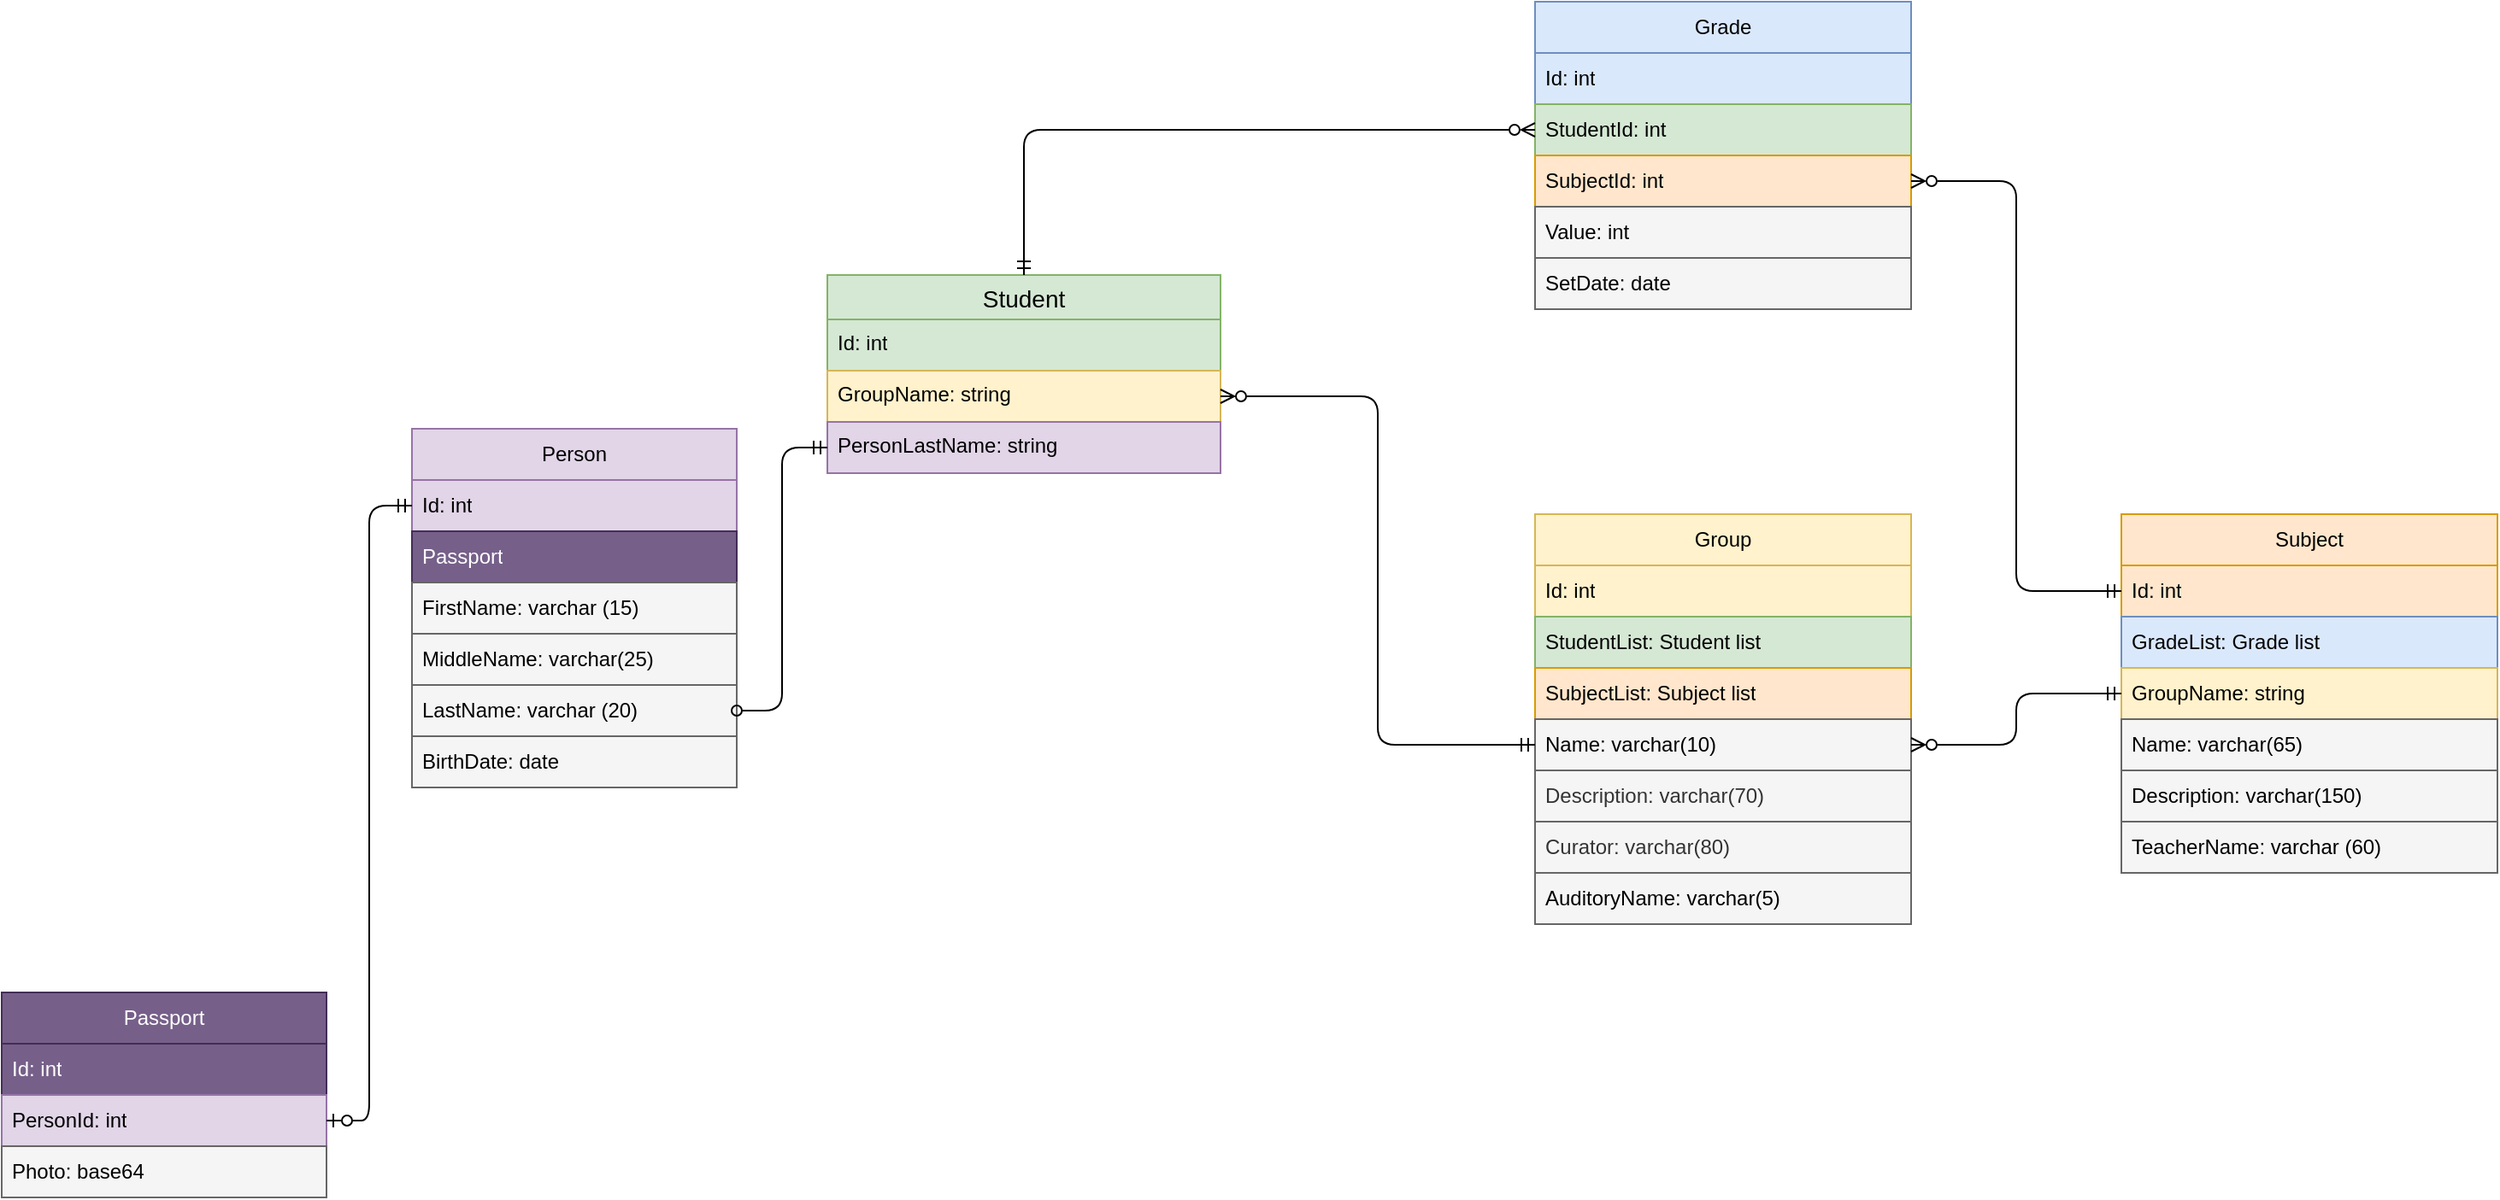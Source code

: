 <mxfile version="24.1.0" type="device">
  <diagram name="Страница — 1" id="HsdKML7Mbun2V900DYTD">
    <mxGraphModel dx="3289" dy="2104" grid="1" gridSize="10" guides="1" tooltips="1" connect="1" arrows="1" fold="1" page="1" pageScale="1" pageWidth="827" pageHeight="1169" math="0" shadow="0">
      <root>
        <mxCell id="0" />
        <mxCell id="1" parent="0" />
        <mxCell id="cB9pgYuhL3QeFEZIP5lz-66" value="Student" style="swimlane;fontStyle=0;childLayout=stackLayout;horizontal=1;startSize=26;horizontalStack=0;resizeParent=1;resizeParentMax=0;resizeLast=0;collapsible=1;marginBottom=0;align=center;fontSize=14;fillColor=#d5e8d4;strokeColor=#82b366;" parent="1" vertex="1">
          <mxGeometry x="-827" y="-50" width="230" height="116" as="geometry" />
        </mxCell>
        <mxCell id="cB9pgYuhL3QeFEZIP5lz-67" value="Id: int" style="text;strokeColor=#82b366;fillColor=#d5e8d4;spacingLeft=4;spacingRight=4;overflow=hidden;rotatable=0;points=[[0,0.5],[1,0.5]];portConstraint=eastwest;fontSize=12;whiteSpace=wrap;html=1;" parent="cB9pgYuhL3QeFEZIP5lz-66" vertex="1">
          <mxGeometry y="26" width="230" height="30" as="geometry" />
        </mxCell>
        <mxCell id="cB9pgYuhL3QeFEZIP5lz-69" value="GroupName: string" style="text;strokeColor=#d6b656;fillColor=#fff2cc;spacingLeft=4;spacingRight=4;overflow=hidden;rotatable=0;points=[[0,0.5],[1,0.5]];portConstraint=eastwest;fontSize=12;whiteSpace=wrap;html=1;" parent="cB9pgYuhL3QeFEZIP5lz-66" vertex="1">
          <mxGeometry y="56" width="230" height="30" as="geometry" />
        </mxCell>
        <mxCell id="cB9pgYuhL3QeFEZIP5lz-68" value="PersonLastName: string" style="text;strokeColor=#9673a6;fillColor=#e1d5e7;spacingLeft=4;spacingRight=4;overflow=hidden;rotatable=0;points=[[0,0.5],[1,0.5]];portConstraint=eastwest;fontSize=12;whiteSpace=wrap;html=1;" parent="cB9pgYuhL3QeFEZIP5lz-66" vertex="1">
          <mxGeometry y="86" width="230" height="30" as="geometry" />
        </mxCell>
        <mxCell id="cB9pgYuhL3QeFEZIP5lz-74" value="Person" style="swimlane;fontStyle=0;childLayout=stackLayout;horizontal=1;startSize=30;horizontalStack=0;resizeParent=1;resizeParentMax=0;resizeLast=0;collapsible=1;marginBottom=0;whiteSpace=wrap;html=1;fillColor=#e1d5e7;strokeColor=#9673a6;" parent="1" vertex="1">
          <mxGeometry x="-1070" y="40" width="190" height="210" as="geometry" />
        </mxCell>
        <mxCell id="cB9pgYuhL3QeFEZIP5lz-75" value="Id: int" style="text;strokeColor=#9673a6;fillColor=#e1d5e7;align=left;verticalAlign=middle;spacingLeft=4;spacingRight=4;overflow=hidden;points=[[0,0.5],[1,0.5]];portConstraint=eastwest;rotatable=0;whiteSpace=wrap;html=1;" parent="cB9pgYuhL3QeFEZIP5lz-74" vertex="1">
          <mxGeometry y="30" width="190" height="30" as="geometry" />
        </mxCell>
        <mxCell id="cB9pgYuhL3QeFEZIP5lz-80" value="Passport" style="text;strokeColor=#432D57;fillColor=#76608a;align=left;verticalAlign=middle;spacingLeft=4;spacingRight=4;overflow=hidden;points=[[0,0.5],[1,0.5]];portConstraint=eastwest;rotatable=0;whiteSpace=wrap;html=1;fontColor=#ffffff;" parent="cB9pgYuhL3QeFEZIP5lz-74" vertex="1">
          <mxGeometry y="60" width="190" height="30" as="geometry" />
        </mxCell>
        <mxCell id="cB9pgYuhL3QeFEZIP5lz-76" value="FirstName: varchar (15)" style="text;strokeColor=#666666;fillColor=#f5f5f5;align=left;verticalAlign=middle;spacingLeft=4;spacingRight=4;overflow=hidden;points=[[0,0.5],[1,0.5]];portConstraint=eastwest;rotatable=0;whiteSpace=wrap;html=1;fontColor=#000000;" parent="cB9pgYuhL3QeFEZIP5lz-74" vertex="1">
          <mxGeometry y="90" width="190" height="30" as="geometry" />
        </mxCell>
        <mxCell id="cB9pgYuhL3QeFEZIP5lz-77" value="MiddleName: varchar(25)" style="text;strokeColor=#666666;fillColor=#f5f5f5;align=left;verticalAlign=middle;spacingLeft=4;spacingRight=4;overflow=hidden;points=[[0,0.5],[1,0.5]];portConstraint=eastwest;rotatable=0;whiteSpace=wrap;html=1;fontColor=#000000;" parent="cB9pgYuhL3QeFEZIP5lz-74" vertex="1">
          <mxGeometry y="120" width="190" height="30" as="geometry" />
        </mxCell>
        <mxCell id="cB9pgYuhL3QeFEZIP5lz-78" value="LastName: varchar (20)" style="text;strokeColor=#666666;fillColor=#f5f5f5;align=left;verticalAlign=middle;spacingLeft=4;spacingRight=4;overflow=hidden;points=[[0,0.5],[1,0.5]];portConstraint=eastwest;rotatable=0;whiteSpace=wrap;html=1;fontColor=#000000;" parent="cB9pgYuhL3QeFEZIP5lz-74" vertex="1">
          <mxGeometry y="150" width="190" height="30" as="geometry" />
        </mxCell>
        <mxCell id="cB9pgYuhL3QeFEZIP5lz-79" value="BirthDate: date" style="text;strokeColor=#666666;fillColor=#f5f5f5;align=left;verticalAlign=middle;spacingLeft=4;spacingRight=4;overflow=hidden;points=[[0,0.5],[1,0.5]];portConstraint=eastwest;rotatable=0;whiteSpace=wrap;html=1;fontColor=#000000;" parent="cB9pgYuhL3QeFEZIP5lz-74" vertex="1">
          <mxGeometry y="180" width="190" height="30" as="geometry" />
        </mxCell>
        <mxCell id="cB9pgYuhL3QeFEZIP5lz-82" value="Passport" style="swimlane;fontStyle=0;childLayout=stackLayout;horizontal=1;startSize=30;horizontalStack=0;resizeParent=1;resizeParentMax=0;resizeLast=0;collapsible=1;marginBottom=0;whiteSpace=wrap;html=1;fillColor=#76608a;strokeColor=#432D57;fontColor=#ffffff;" parent="1" vertex="1">
          <mxGeometry x="-1310" y="370" width="190" height="120" as="geometry" />
        </mxCell>
        <mxCell id="PocqLjypSg9l0Ng_ndvA-4" value="Id: int" style="text;strokeColor=#432D57;fillColor=#76608a;align=left;verticalAlign=middle;spacingLeft=4;spacingRight=4;overflow=hidden;points=[[0,0.5],[1,0.5]];portConstraint=eastwest;rotatable=0;whiteSpace=wrap;html=1;fontColor=#ffffff;" vertex="1" parent="cB9pgYuhL3QeFEZIP5lz-82">
          <mxGeometry y="30" width="190" height="30" as="geometry" />
        </mxCell>
        <mxCell id="cB9pgYuhL3QeFEZIP5lz-83" value="PersonId: int" style="text;strokeColor=#9673a6;fillColor=#e1d5e7;align=left;verticalAlign=middle;spacingLeft=4;spacingRight=4;overflow=hidden;points=[[0,0.5],[1,0.5]];portConstraint=eastwest;rotatable=0;whiteSpace=wrap;html=1;" parent="cB9pgYuhL3QeFEZIP5lz-82" vertex="1">
          <mxGeometry y="60" width="190" height="30" as="geometry" />
        </mxCell>
        <mxCell id="cB9pgYuhL3QeFEZIP5lz-89" value="Photo: base64" style="text;strokeColor=#666666;fillColor=#f5f5f5;align=left;verticalAlign=middle;spacingLeft=4;spacingRight=4;overflow=hidden;points=[[0,0.5],[1,0.5]];portConstraint=eastwest;rotatable=0;whiteSpace=wrap;html=1;fontColor=#000000;" parent="cB9pgYuhL3QeFEZIP5lz-82" vertex="1">
          <mxGeometry y="90" width="190" height="30" as="geometry" />
        </mxCell>
        <mxCell id="cB9pgYuhL3QeFEZIP5lz-94" style="edgeStyle=orthogonalEdgeStyle;rounded=1;orthogonalLoop=1;jettySize=auto;html=1;curved=0;startArrow=ERmandOne;startFill=0;endArrow=ERzeroToOne;endFill=0;" parent="1" source="cB9pgYuhL3QeFEZIP5lz-75" target="cB9pgYuhL3QeFEZIP5lz-83" edge="1">
          <mxGeometry relative="1" as="geometry" />
        </mxCell>
        <mxCell id="cB9pgYuhL3QeFEZIP5lz-95" value="Group" style="swimlane;fontStyle=0;childLayout=stackLayout;horizontal=1;startSize=30;horizontalStack=0;resizeParent=1;resizeParentMax=0;resizeLast=0;collapsible=1;marginBottom=0;whiteSpace=wrap;html=1;fillColor=#fff2cc;strokeColor=#d6b656;" parent="1" vertex="1">
          <mxGeometry x="-413" y="90" width="220" height="240" as="geometry">
            <mxRectangle x="-430" y="140" width="70" height="30" as="alternateBounds" />
          </mxGeometry>
        </mxCell>
        <mxCell id="cB9pgYuhL3QeFEZIP5lz-96" value="Id: int" style="text;strokeColor=#d6b656;fillColor=#fff2cc;align=left;verticalAlign=middle;spacingLeft=4;spacingRight=4;overflow=hidden;points=[[0,0.5],[1,0.5]];portConstraint=eastwest;rotatable=0;whiteSpace=wrap;html=1;" parent="cB9pgYuhL3QeFEZIP5lz-95" vertex="1">
          <mxGeometry y="30" width="220" height="30" as="geometry" />
        </mxCell>
        <mxCell id="cB9pgYuhL3QeFEZIP5lz-101" value="StudentList: Student list" style="text;strokeColor=#82b366;fillColor=#d5e8d4;align=left;verticalAlign=middle;spacingLeft=4;spacingRight=4;overflow=hidden;points=[[0,0.5],[1,0.5]];portConstraint=eastwest;rotatable=0;whiteSpace=wrap;html=1;" parent="cB9pgYuhL3QeFEZIP5lz-95" vertex="1">
          <mxGeometry y="60" width="220" height="30" as="geometry" />
        </mxCell>
        <mxCell id="cB9pgYuhL3QeFEZIP5lz-102" value="SubjectList: Subject list" style="text;strokeColor=#d79b00;fillColor=#ffe6cc;align=left;verticalAlign=middle;spacingLeft=4;spacingRight=4;overflow=hidden;points=[[0,0.5],[1,0.5]];portConstraint=eastwest;rotatable=0;whiteSpace=wrap;html=1;" parent="cB9pgYuhL3QeFEZIP5lz-95" vertex="1">
          <mxGeometry y="90" width="220" height="30" as="geometry" />
        </mxCell>
        <mxCell id="cB9pgYuhL3QeFEZIP5lz-97" value="Name: varchar(10)" style="text;align=left;verticalAlign=middle;spacingLeft=4;spacingRight=4;overflow=hidden;points=[[0,0.5],[1,0.5]];portConstraint=eastwest;rotatable=0;whiteSpace=wrap;html=1;fillColor=#f5f5f5;fontColor=#000000;strokeColor=#666666;" parent="cB9pgYuhL3QeFEZIP5lz-95" vertex="1">
          <mxGeometry y="120" width="220" height="30" as="geometry" />
        </mxCell>
        <mxCell id="cB9pgYuhL3QeFEZIP5lz-98" value="Description: varchar(70)" style="text;strokeColor=#666666;fillColor=#f5f5f5;align=left;verticalAlign=middle;spacingLeft=4;spacingRight=4;overflow=hidden;points=[[0,0.5],[1,0.5]];portConstraint=eastwest;rotatable=0;whiteSpace=wrap;html=1;fontColor=#333333;" parent="cB9pgYuhL3QeFEZIP5lz-95" vertex="1">
          <mxGeometry y="150" width="220" height="30" as="geometry" />
        </mxCell>
        <mxCell id="cB9pgYuhL3QeFEZIP5lz-99" value="Curator: varchar(80)" style="text;strokeColor=#666666;fillColor=#f5f5f5;align=left;verticalAlign=middle;spacingLeft=4;spacingRight=4;overflow=hidden;points=[[0,0.5],[1,0.5]];portConstraint=eastwest;rotatable=0;whiteSpace=wrap;html=1;fontColor=#333333;" parent="cB9pgYuhL3QeFEZIP5lz-95" vertex="1">
          <mxGeometry y="180" width="220" height="30" as="geometry" />
        </mxCell>
        <mxCell id="cB9pgYuhL3QeFEZIP5lz-100" value="AuditoryName: varchar(5)" style="text;strokeColor=#666666;fillColor=#f5f5f5;align=left;verticalAlign=middle;spacingLeft=4;spacingRight=4;overflow=hidden;points=[[0,0.5],[1,0.5]];portConstraint=eastwest;rotatable=0;whiteSpace=wrap;html=1;fontColor=#000000;" parent="cB9pgYuhL3QeFEZIP5lz-95" vertex="1">
          <mxGeometry y="210" width="220" height="30" as="geometry" />
        </mxCell>
        <mxCell id="cB9pgYuhL3QeFEZIP5lz-105" style="edgeStyle=orthogonalEdgeStyle;rounded=1;orthogonalLoop=1;jettySize=auto;html=1;curved=0;endArrow=ERzeroToMany;endFill=0;startArrow=ERmandOne;startFill=0;entryX=1;entryY=0.5;entryDx=0;entryDy=0;" parent="1" source="cB9pgYuhL3QeFEZIP5lz-97" target="cB9pgYuhL3QeFEZIP5lz-69" edge="1">
          <mxGeometry relative="1" as="geometry" />
        </mxCell>
        <mxCell id="1ycy2b3usY0TTcdBJOMy-2" value="Subject" style="swimlane;fontStyle=0;childLayout=stackLayout;horizontal=1;startSize=30;horizontalStack=0;resizeParent=1;resizeParentMax=0;resizeLast=0;collapsible=1;marginBottom=0;whiteSpace=wrap;html=1;fillColor=#ffe6cc;strokeColor=#d79b00;" parent="1" vertex="1">
          <mxGeometry x="-70" y="90" width="220" height="210" as="geometry">
            <mxRectangle x="-430" y="140" width="70" height="30" as="alternateBounds" />
          </mxGeometry>
        </mxCell>
        <mxCell id="1ycy2b3usY0TTcdBJOMy-3" value="Id: int" style="text;align=left;verticalAlign=middle;spacingLeft=4;spacingRight=4;overflow=hidden;points=[[0,0.5],[1,0.5]];portConstraint=eastwest;rotatable=0;whiteSpace=wrap;html=1;fillColor=#ffe6cc;strokeColor=#d79b00;" parent="1ycy2b3usY0TTcdBJOMy-2" vertex="1">
          <mxGeometry y="30" width="220" height="30" as="geometry" />
        </mxCell>
        <mxCell id="1ycy2b3usY0TTcdBJOMy-12" value="GradeList: Grade list" style="text;strokeColor=#6c8ebf;fillColor=#dae8fc;align=left;verticalAlign=middle;spacingLeft=4;spacingRight=4;overflow=hidden;points=[[0,0.5],[1,0.5]];portConstraint=eastwest;rotatable=0;whiteSpace=wrap;html=1;" parent="1ycy2b3usY0TTcdBJOMy-2" vertex="1">
          <mxGeometry y="60" width="220" height="30" as="geometry" />
        </mxCell>
        <mxCell id="PocqLjypSg9l0Ng_ndvA-10" value="GroupName: string" style="text;align=left;verticalAlign=middle;spacingLeft=4;spacingRight=4;overflow=hidden;points=[[0,0.5],[1,0.5]];portConstraint=eastwest;rotatable=0;whiteSpace=wrap;html=1;fillColor=#fff2cc;strokeColor=#d6b656;" vertex="1" parent="1ycy2b3usY0TTcdBJOMy-2">
          <mxGeometry y="90" width="220" height="30" as="geometry" />
        </mxCell>
        <mxCell id="1ycy2b3usY0TTcdBJOMy-5" value="Name: varchar(65)" style="text;strokeColor=#666666;fillColor=#f5f5f5;align=left;verticalAlign=middle;spacingLeft=4;spacingRight=4;overflow=hidden;points=[[0,0.5],[1,0.5]];portConstraint=eastwest;rotatable=0;whiteSpace=wrap;html=1;fontColor=#000000;" parent="1ycy2b3usY0TTcdBJOMy-2" vertex="1">
          <mxGeometry y="120" width="220" height="30" as="geometry" />
        </mxCell>
        <mxCell id="1ycy2b3usY0TTcdBJOMy-7" value="Description: varchar(150)" style="text;strokeColor=#666666;fillColor=#f5f5f5;align=left;verticalAlign=middle;spacingLeft=4;spacingRight=4;overflow=hidden;points=[[0,0.5],[1,0.5]];portConstraint=eastwest;rotatable=0;whiteSpace=wrap;html=1;fontColor=#000000;" parent="1ycy2b3usY0TTcdBJOMy-2" vertex="1">
          <mxGeometry y="150" width="220" height="30" as="geometry" />
        </mxCell>
        <mxCell id="1ycy2b3usY0TTcdBJOMy-10" value="TeacherName: varchar (60)" style="text;strokeColor=#666666;fillColor=#f5f5f5;align=left;verticalAlign=middle;spacingLeft=4;spacingRight=4;overflow=hidden;points=[[0,0.5],[1,0.5]];portConstraint=eastwest;rotatable=0;whiteSpace=wrap;html=1;fontColor=#000000;" parent="1ycy2b3usY0TTcdBJOMy-2" vertex="1">
          <mxGeometry y="180" width="220" height="30" as="geometry" />
        </mxCell>
        <mxCell id="1ycy2b3usY0TTcdBJOMy-13" value="Grade" style="swimlane;fontStyle=0;childLayout=stackLayout;horizontal=1;startSize=30;horizontalStack=0;resizeParent=1;resizeParentMax=0;resizeLast=0;collapsible=1;marginBottom=0;whiteSpace=wrap;html=1;fillColor=#dae8fc;strokeColor=#6c8ebf;" parent="1" vertex="1">
          <mxGeometry x="-413" y="-210" width="220" height="180" as="geometry">
            <mxRectangle x="-430" y="140" width="70" height="30" as="alternateBounds" />
          </mxGeometry>
        </mxCell>
        <mxCell id="1ycy2b3usY0TTcdBJOMy-14" value="Id: int" style="text;strokeColor=#6c8ebf;fillColor=#dae8fc;align=left;verticalAlign=middle;spacingLeft=4;spacingRight=4;overflow=hidden;points=[[0,0.5],[1,0.5]];portConstraint=eastwest;rotatable=0;whiteSpace=wrap;html=1;" parent="1ycy2b3usY0TTcdBJOMy-13" vertex="1">
          <mxGeometry y="30" width="220" height="30" as="geometry" />
        </mxCell>
        <mxCell id="1ycy2b3usY0TTcdBJOMy-16" value="StudentId: int" style="text;strokeColor=#82b366;fillColor=#d5e8d4;align=left;verticalAlign=middle;spacingLeft=4;spacingRight=4;overflow=hidden;points=[[0,0.5],[1,0.5]];portConstraint=eastwest;rotatable=0;whiteSpace=wrap;html=1;" parent="1ycy2b3usY0TTcdBJOMy-13" vertex="1">
          <mxGeometry y="60" width="220" height="30" as="geometry" />
        </mxCell>
        <mxCell id="1ycy2b3usY0TTcdBJOMy-17" value="SubjectId: int" style="text;strokeColor=#d79b00;fillColor=#ffe6cc;align=left;verticalAlign=middle;spacingLeft=4;spacingRight=4;overflow=hidden;points=[[0,0.5],[1,0.5]];portConstraint=eastwest;rotatable=0;whiteSpace=wrap;html=1;" parent="1ycy2b3usY0TTcdBJOMy-13" vertex="1">
          <mxGeometry y="90" width="220" height="30" as="geometry" />
        </mxCell>
        <mxCell id="1ycy2b3usY0TTcdBJOMy-15" value="Value: int" style="text;align=left;verticalAlign=middle;spacingLeft=4;spacingRight=4;overflow=hidden;points=[[0,0.5],[1,0.5]];portConstraint=eastwest;rotatable=0;whiteSpace=wrap;html=1;fillColor=#f5f5f5;fontColor=#000000;strokeColor=#666666;" parent="1ycy2b3usY0TTcdBJOMy-13" vertex="1">
          <mxGeometry y="120" width="220" height="30" as="geometry" />
        </mxCell>
        <mxCell id="RLhZxaMAxOgwccUPxPDU-1" value="SetDate: date" style="text;align=left;verticalAlign=middle;spacingLeft=4;spacingRight=4;overflow=hidden;points=[[0,0.5],[1,0.5]];portConstraint=eastwest;rotatable=0;whiteSpace=wrap;html=1;fillColor=#f5f5f5;fontColor=#000000;strokeColor=#666666;" parent="1ycy2b3usY0TTcdBJOMy-13" vertex="1">
          <mxGeometry y="150" width="220" height="30" as="geometry" />
        </mxCell>
        <mxCell id="1ycy2b3usY0TTcdBJOMy-21" style="edgeStyle=orthogonalEdgeStyle;rounded=1;orthogonalLoop=1;jettySize=auto;html=1;endArrow=ERmandOne;endFill=0;startArrow=ERzeroToMany;startFill=0;curved=0;" parent="1" source="1ycy2b3usY0TTcdBJOMy-17" target="1ycy2b3usY0TTcdBJOMy-3" edge="1">
          <mxGeometry relative="1" as="geometry" />
        </mxCell>
        <mxCell id="1ycy2b3usY0TTcdBJOMy-22" style="edgeStyle=orthogonalEdgeStyle;rounded=1;orthogonalLoop=1;jettySize=auto;html=1;endArrow=ERmandOne;endFill=0;startArrow=ERzeroToMany;startFill=0;curved=0;" parent="1" source="1ycy2b3usY0TTcdBJOMy-16" target="cB9pgYuhL3QeFEZIP5lz-66" edge="1">
          <mxGeometry relative="1" as="geometry" />
        </mxCell>
        <mxCell id="PocqLjypSg9l0Ng_ndvA-6" style="edgeStyle=orthogonalEdgeStyle;rounded=1;orthogonalLoop=1;jettySize=auto;html=1;curved=0;startArrow=ERmandOne;startFill=0;endArrow=oval;endFill=0;" edge="1" parent="1" source="cB9pgYuhL3QeFEZIP5lz-68" target="cB9pgYuhL3QeFEZIP5lz-78">
          <mxGeometry relative="1" as="geometry" />
        </mxCell>
        <mxCell id="PocqLjypSg9l0Ng_ndvA-11" style="edgeStyle=orthogonalEdgeStyle;rounded=1;orthogonalLoop=1;jettySize=auto;html=1;curved=0;startArrow=ERzeroToMany;startFill=0;endArrow=ERmandOne;endFill=0;" edge="1" parent="1" source="cB9pgYuhL3QeFEZIP5lz-97" target="PocqLjypSg9l0Ng_ndvA-10">
          <mxGeometry relative="1" as="geometry" />
        </mxCell>
      </root>
    </mxGraphModel>
  </diagram>
</mxfile>
